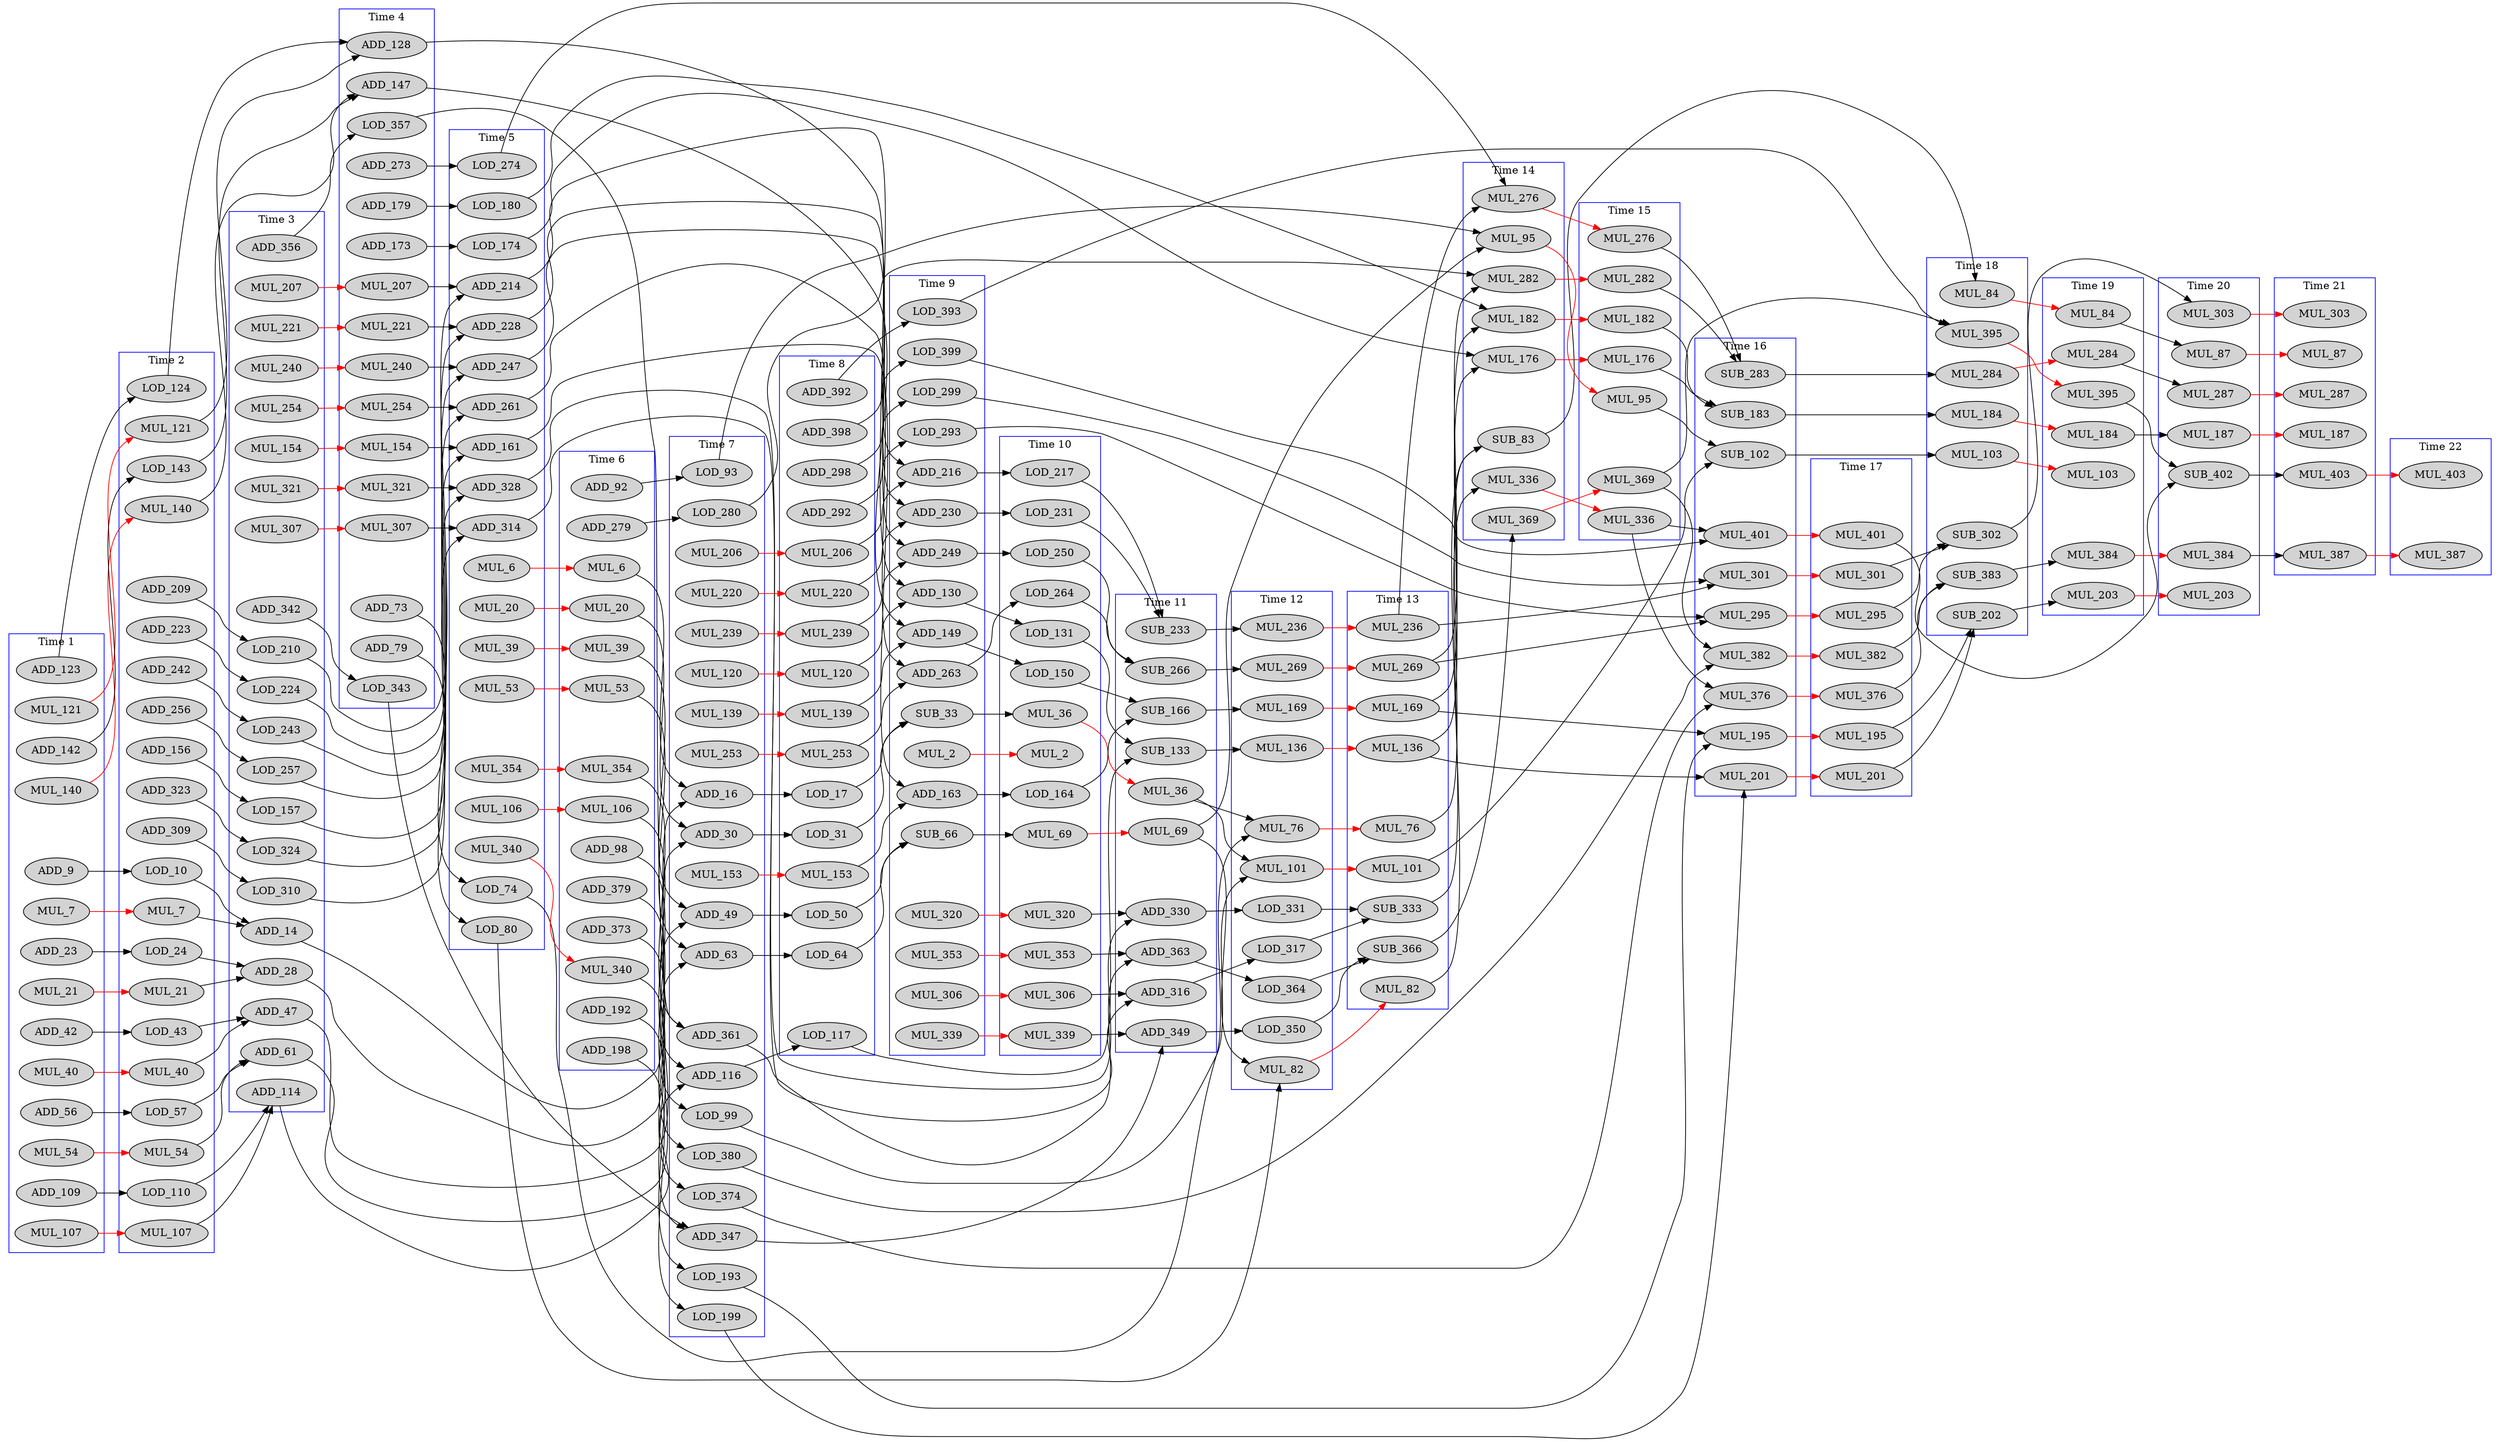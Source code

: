 digraph smooth_color_z_triangle_dfg__31 {
  rankdir = LR;
  newrank="true"
  subgraph cluster_1 {
    rank=same;
    node [style=filled];
    label = "Time 1";
    color = blue;
    pseudo_1 [style=invis];
    MUL_7_0 [label=MUL_7]
    ADD_9
    MUL_21_0 [label=MUL_21]
    ADD_23
    MUL_40_0 [label=MUL_40]
    ADD_42
    MUL_54_0 [label=MUL_54]
    ADD_56
    MUL_107_0 [label=MUL_107]
    ADD_109
    MUL_121_0 [label=MUL_121]
    ADD_123
    MUL_140_0 [label=MUL_140]
    ADD_142
  }
  subgraph cluster_2 {
    rank=same;
    node [style=filled];
    label = "Time 2";
    color = blue;
    pseudo_2 [style=invis];
    MUL_7_1 [label=MUL_7]
    LOD_10
    MUL_21_1 [label=MUL_21]
    LOD_24
    MUL_40_1 [label=MUL_40]
    LOD_43
    MUL_54_1 [label=MUL_54]
    LOD_57
    MUL_107_1 [label=MUL_107]
    LOD_110
    MUL_121_1 [label=MUL_121]
    LOD_124
    MUL_140_1 [label=MUL_140]
    LOD_143
    ADD_156
    ADD_209
    ADD_223
    ADD_242
    ADD_256
    ADD_309
    ADD_323
  }
  subgraph cluster_3 {
    rank=same;
    node [style=filled];
    label = "Time 3";
    color = blue;
    pseudo_3 [style=invis];
    ADD_14
    ADD_28
    ADD_47
    ADD_61
    ADD_114
    MUL_154_0 [label=MUL_154]
    LOD_157
    MUL_207_0 [label=MUL_207]
    LOD_210
    MUL_221_0 [label=MUL_221]
    LOD_224
    MUL_240_0 [label=MUL_240]
    LOD_243
    MUL_254_0 [label=MUL_254]
    LOD_257
    MUL_307_0 [label=MUL_307]
    LOD_310
    MUL_321_0 [label=MUL_321]
    LOD_324
    ADD_342
    ADD_356
  }
  subgraph cluster_4 {
    rank=same;
    node [style=filled];
    label = "Time 4";
    color = blue;
    pseudo_4 [style=invis];
    ADD_73
    ADD_79
    ADD_128
    ADD_147
    MUL_154_1 [label=MUL_154]
    ADD_173
    ADD_179
    MUL_207_1 [label=MUL_207]
    MUL_221_1 [label=MUL_221]
    MUL_240_1 [label=MUL_240]
    MUL_254_1 [label=MUL_254]
    ADD_273
    MUL_307_1 [label=MUL_307]
    MUL_321_1 [label=MUL_321]
    LOD_343
    LOD_357
  }
  subgraph cluster_5 {
    rank=same;
    node [style=filled];
    label = "Time 5";
    color = blue;
    pseudo_5 [style=invis];
    MUL_6_0 [label=MUL_6]
    MUL_20_0 [label=MUL_20]
    MUL_39_0 [label=MUL_39]
    MUL_53_0 [label=MUL_53]
    LOD_74
    LOD_80
    MUL_106_0 [label=MUL_106]
    ADD_161
    LOD_174
    LOD_180
    ADD_214
    ADD_228
    ADD_247
    ADD_261
    LOD_274
    ADD_314
    ADD_328
    MUL_340_0 [label=MUL_340]
    MUL_354_0 [label=MUL_354]
  }
  subgraph cluster_6 {
    rank=same;
    node [style=filled];
    label = "Time 6";
    color = blue;
    pseudo_6 [style=invis];
    MUL_6_1 [label=MUL_6]
    MUL_20_1 [label=MUL_20]
    MUL_39_1 [label=MUL_39]
    MUL_53_1 [label=MUL_53]
    ADD_92
    ADD_98
    MUL_106_1 [label=MUL_106]
    ADD_192
    ADD_198
    ADD_279
    MUL_340_1 [label=MUL_340]
    MUL_354_1 [label=MUL_354]
    ADD_373
    ADD_379
  }
  subgraph cluster_7 {
    rank=same;
    node [style=filled];
    label = "Time 7";
    color = blue;
    pseudo_7 [style=invis];
    ADD_16
    ADD_30
    ADD_49
    ADD_63
    LOD_93
    LOD_99
    ADD_116
    MUL_120_0 [label=MUL_120]
    MUL_139_0 [label=MUL_139]
    MUL_153_0 [label=MUL_153]
    LOD_193
    LOD_199
    MUL_206_0 [label=MUL_206]
    MUL_220_0 [label=MUL_220]
    MUL_239_0 [label=MUL_239]
    MUL_253_0 [label=MUL_253]
    LOD_280
    ADD_347
    ADD_361
    LOD_374
    LOD_380
  }
  subgraph cluster_8 {
    rank=same;
    node [style=filled];
    label = "Time 8";
    color = blue;
    pseudo_8 [style=invis];
    LOD_17
    LOD_31
    LOD_50
    LOD_64
    LOD_117
    MUL_120_1 [label=MUL_120]
    MUL_139_1 [label=MUL_139]
    MUL_153_1 [label=MUL_153]
    MUL_206_1 [label=MUL_206]
    MUL_220_1 [label=MUL_220]
    MUL_239_1 [label=MUL_239]
    MUL_253_1 [label=MUL_253]
    ADD_292
    ADD_298
    ADD_392
    ADD_398
  }
  subgraph cluster_9 {
    rank=same;
    node [style=filled];
    label = "Time 9";
    color = blue;
    pseudo_9 [style=invis];
    MUL_2_0 [label=MUL_2]
    SUB_33
    SUB_66
    ADD_130
    ADD_149
    ADD_163
    ADD_216
    ADD_230
    ADD_249
    ADD_263
    LOD_293
    LOD_299
    MUL_306_0 [label=MUL_306]
    MUL_320_0 [label=MUL_320]
    MUL_339_0 [label=MUL_339]
    MUL_353_0 [label=MUL_353]
    LOD_393
    LOD_399
  }
  subgraph cluster_10 {
    rank=same;
    node [style=filled];
    label = "Time 10";
    color = blue;
    pseudo_10 [style=invis];
    MUL_2_1 [label=MUL_2]
    MUL_36_0 [label=MUL_36]
    MUL_69_0 [label=MUL_69]
    LOD_131
    LOD_150
    LOD_164
    LOD_217
    LOD_231
    LOD_250
    LOD_264
    MUL_306_1 [label=MUL_306]
    MUL_320_1 [label=MUL_320]
    MUL_339_1 [label=MUL_339]
    MUL_353_1 [label=MUL_353]
  }
  subgraph cluster_11 {
    rank=same;
    node [style=filled];
    label = "Time 11";
    color = blue;
    pseudo_11 [style=invis];
    MUL_36_1 [label=MUL_36]
    MUL_69_1 [label=MUL_69]
    SUB_133
    SUB_166
    SUB_233
    SUB_266
    ADD_316
    ADD_330
    ADD_349
    ADD_363
  }
  subgraph cluster_12 {
    rank=same;
    node [style=filled];
    label = "Time 12";
    color = blue;
    pseudo_12 [style=invis];
    MUL_76_0 [label=MUL_76]
    MUL_82_0 [label=MUL_82]
    MUL_101_0 [label=MUL_101]
    MUL_136_0 [label=MUL_136]
    MUL_169_0 [label=MUL_169]
    MUL_236_0 [label=MUL_236]
    MUL_269_0 [label=MUL_269]
    LOD_317
    LOD_331
    LOD_350
    LOD_364
  }
  subgraph cluster_13 {
    rank=same;
    node [style=filled];
    label = "Time 13";
    color = blue;
    pseudo_13 [style=invis];
    MUL_76_1 [label=MUL_76]
    MUL_82_1 [label=MUL_82]
    MUL_101_1 [label=MUL_101]
    MUL_136_1 [label=MUL_136]
    MUL_169_1 [label=MUL_169]
    MUL_236_1 [label=MUL_236]
    MUL_269_1 [label=MUL_269]
    SUB_333
    SUB_366
  }
  subgraph cluster_14 {
    rank=same;
    node [style=filled];
    label = "Time 14";
    color = blue;
    pseudo_14 [style=invis];
    SUB_83
    MUL_95_0 [label=MUL_95]
    MUL_176_0 [label=MUL_176]
    MUL_182_0 [label=MUL_182]
    MUL_276_0 [label=MUL_276]
    MUL_282_0 [label=MUL_282]
    MUL_336_0 [label=MUL_336]
    MUL_369_0 [label=MUL_369]
  }
  subgraph cluster_15 {
    rank=same;
    node [style=filled];
    label = "Time 15";
    color = blue;
    pseudo_15 [style=invis];
    MUL_95_1 [label=MUL_95]
    MUL_176_1 [label=MUL_176]
    MUL_182_1 [label=MUL_182]
    MUL_276_1 [label=MUL_276]
    MUL_282_1 [label=MUL_282]
    MUL_336_1 [label=MUL_336]
    MUL_369_1 [label=MUL_369]
  }
  subgraph cluster_16 {
    rank=same;
    node [style=filled];
    label = "Time 16";
    color = blue;
    pseudo_16 [style=invis];
    SUB_102
    SUB_183
    MUL_195_0 [label=MUL_195]
    MUL_201_0 [label=MUL_201]
    SUB_283
    MUL_295_0 [label=MUL_295]
    MUL_301_0 [label=MUL_301]
    MUL_376_0 [label=MUL_376]
    MUL_382_0 [label=MUL_382]
    MUL_401_0 [label=MUL_401]
  }
  subgraph cluster_17 {
    rank=same;
    node [style=filled];
    label = "Time 17";
    color = blue;
    pseudo_17 [style=invis];
    MUL_195_1 [label=MUL_195]
    MUL_201_1 [label=MUL_201]
    MUL_295_1 [label=MUL_295]
    MUL_301_1 [label=MUL_301]
    MUL_376_1 [label=MUL_376]
    MUL_382_1 [label=MUL_382]
    MUL_401_1 [label=MUL_401]
  }
  subgraph cluster_18 {
    rank=same;
    node [style=filled];
    label = "Time 18";
    color = blue;
    pseudo_18 [style=invis];
    MUL_84_0 [label=MUL_84]
    MUL_103_0 [label=MUL_103]
    MUL_184_0 [label=MUL_184]
    SUB_202
    MUL_284_0 [label=MUL_284]
    SUB_302
    SUB_383
    MUL_395_0 [label=MUL_395]
  }
  subgraph cluster_19 {
    rank=same;
    node [style=filled];
    label = "Time 19";
    color = blue;
    pseudo_19 [style=invis];
    MUL_84_1 [label=MUL_84]
    MUL_103_1 [label=MUL_103]
    MUL_184_1 [label=MUL_184]
    MUL_203_0 [label=MUL_203]
    MUL_284_1 [label=MUL_284]
    MUL_384_0 [label=MUL_384]
    MUL_395_1 [label=MUL_395]
  }
  subgraph cluster_20 {
    rank=same;
    node [style=filled];
    label = "Time 20";
    color = blue;
    pseudo_20 [style=invis];
    MUL_87_0 [label=MUL_87]
    MUL_187_0 [label=MUL_187]
    MUL_203_1 [label=MUL_203]
    MUL_287_0 [label=MUL_287]
    MUL_303_0 [label=MUL_303]
    MUL_384_1 [label=MUL_384]
    SUB_402
  }
  subgraph cluster_21 {
    rank=same;
    node [style=filled];
    label = "Time 21";
    color = blue;
    pseudo_21 [style=invis];
    MUL_87_1 [label=MUL_87]
    MUL_187_1 [label=MUL_187]
    MUL_287_1 [label=MUL_287]
    MUL_303_1 [label=MUL_303]
    MUL_387_0 [label=MUL_387]
    MUL_403_0 [label=MUL_403]
  }
  subgraph cluster_22 {
    rank=same;
    node [style=filled];
    label = "Time 22";
    color = blue;
    pseudo_22 [style=invis];
    MUL_387_1 [label=MUL_387]
    MUL_403_1 [label=MUL_403]
  }
    pseudo_1->pseudo_2 [style=invis];
    pseudo_2->pseudo_3 [style=invis];
    pseudo_3->pseudo_4 [style=invis];
    pseudo_4->pseudo_5 [style=invis];
    pseudo_5->pseudo_6 [style=invis];
    pseudo_6->pseudo_7 [style=invis];
    pseudo_7->pseudo_8 [style=invis];
    pseudo_8->pseudo_9 [style=invis];
    pseudo_9->pseudo_10 [style=invis];
    pseudo_10->pseudo_11 [style=invis];
    pseudo_11->pseudo_12 [style=invis];
    pseudo_12->pseudo_13 [style=invis];
    pseudo_13->pseudo_14 [style=invis];
    pseudo_14->pseudo_15 [style=invis];
    pseudo_15->pseudo_16 [style=invis];
    pseudo_16->pseudo_17 [style=invis];
    pseudo_17->pseudo_18 [style=invis];
    pseudo_18->pseudo_19 [style=invis];
    pseudo_19->pseudo_20 [style=invis];
    pseudo_20->pseudo_21 [style=invis];
    pseudo_21->pseudo_22 [style=invis];
    MUL_2_0 -> MUL_2_1 [color=red];
    MUL_6_0 -> MUL_6_1 [color=red];
    MUL_7_0 -> MUL_7_1 [color=red];
    MUL_20_0 -> MUL_20_1 [color=red];
    MUL_21_0 -> MUL_21_1 [color=red];
    MUL_36_0 -> MUL_36_1 [color=red];
    MUL_39_0 -> MUL_39_1 [color=red];
    MUL_40_0 -> MUL_40_1 [color=red];
    MUL_53_0 -> MUL_53_1 [color=red];
    MUL_54_0 -> MUL_54_1 [color=red];
    MUL_69_0 -> MUL_69_1 [color=red];
    MUL_76_0 -> MUL_76_1 [color=red];
    MUL_82_0 -> MUL_82_1 [color=red];
    MUL_84_0 -> MUL_84_1 [color=red];
    MUL_87_0 -> MUL_87_1 [color=red];
    MUL_95_0 -> MUL_95_1 [color=red];
    MUL_101_0 -> MUL_101_1 [color=red];
    MUL_103_0 -> MUL_103_1 [color=red];
    MUL_106_0 -> MUL_106_1 [color=red];
    MUL_107_0 -> MUL_107_1 [color=red];
    MUL_120_0 -> MUL_120_1 [color=red];
    MUL_121_0 -> MUL_121_1 [color=red];
    MUL_136_0 -> MUL_136_1 [color=red];
    MUL_139_0 -> MUL_139_1 [color=red];
    MUL_140_0 -> MUL_140_1 [color=red];
    MUL_153_0 -> MUL_153_1 [color=red];
    MUL_154_0 -> MUL_154_1 [color=red];
    MUL_169_0 -> MUL_169_1 [color=red];
    MUL_176_0 -> MUL_176_1 [color=red];
    MUL_182_0 -> MUL_182_1 [color=red];
    MUL_184_0 -> MUL_184_1 [color=red];
    MUL_187_0 -> MUL_187_1 [color=red];
    MUL_195_0 -> MUL_195_1 [color=red];
    MUL_201_0 -> MUL_201_1 [color=red];
    MUL_203_0 -> MUL_203_1 [color=red];
    MUL_206_0 -> MUL_206_1 [color=red];
    MUL_207_0 -> MUL_207_1 [color=red];
    MUL_220_0 -> MUL_220_1 [color=red];
    MUL_221_0 -> MUL_221_1 [color=red];
    MUL_236_0 -> MUL_236_1 [color=red];
    MUL_239_0 -> MUL_239_1 [color=red];
    MUL_240_0 -> MUL_240_1 [color=red];
    MUL_253_0 -> MUL_253_1 [color=red];
    MUL_254_0 -> MUL_254_1 [color=red];
    MUL_269_0 -> MUL_269_1 [color=red];
    MUL_276_0 -> MUL_276_1 [color=red];
    MUL_282_0 -> MUL_282_1 [color=red];
    MUL_284_0 -> MUL_284_1 [color=red];
    MUL_287_0 -> MUL_287_1 [color=red];
    MUL_295_0 -> MUL_295_1 [color=red];
    MUL_301_0 -> MUL_301_1 [color=red];
    MUL_303_0 -> MUL_303_1 [color=red];
    MUL_306_0 -> MUL_306_1 [color=red];
    MUL_307_0 -> MUL_307_1 [color=red];
    MUL_320_0 -> MUL_320_1 [color=red];
    MUL_321_0 -> MUL_321_1 [color=red];
    MUL_336_0 -> MUL_336_1 [color=red];
    MUL_339_0 -> MUL_339_1 [color=red];
    MUL_340_0 -> MUL_340_1 [color=red];
    MUL_353_0 -> MUL_353_1 [color=red];
    MUL_354_0 -> MUL_354_1 [color=red];
    MUL_369_0 -> MUL_369_1 [color=red];
    MUL_376_0 -> MUL_376_1 [color=red];
    MUL_382_0 -> MUL_382_1 [color=red];
    MUL_384_0 -> MUL_384_1 [color=red];
    MUL_387_0 -> MUL_387_1 [color=red];
    MUL_395_0 -> MUL_395_1 [color=red];
    MUL_401_0 -> MUL_401_1 [color=red];
    MUL_403_0 -> MUL_403_1 [color=red];
    MUL_6_1 -> ADD_16 [ name = 2 ];
    MUL_7_1 -> ADD_14 [ name = 3 ];
    ADD_9 -> LOD_10 [ name = 5 ];
    LOD_10 -> ADD_14 [ name = 6 ];
    ADD_14 -> ADD_16 [ name = 7 ];
    ADD_16 -> LOD_17 [ name = 8 ];
    LOD_17 -> SUB_33 [ name = 9 ];
    MUL_20_1 -> ADD_30 [ name = 11 ];
    MUL_21_1 -> ADD_28 [ name = 12 ];
    ADD_23 -> LOD_24 [ name = 14 ];
    LOD_24 -> ADD_28 [ name = 15 ];
    ADD_28 -> ADD_30 [ name = 16 ];
    ADD_30 -> LOD_31 [ name = 17 ];
    LOD_31 -> SUB_33 [ name = 18 ];
    SUB_33 -> MUL_36_0 [ name = 19 ];
    MUL_36_1 -> MUL_76_0 [ name = 21 ];
    MUL_36_1 -> MUL_101_0 [ name = 22 ];
    MUL_39_1 -> ADD_49 [ name = 24 ];
    MUL_40_1 -> ADD_47 [ name = 25 ];
    ADD_42 -> LOD_43 [ name = 27 ];
    LOD_43 -> ADD_47 [ name = 28 ];
    ADD_47 -> ADD_49 [ name = 29 ];
    ADD_49 -> LOD_50 [ name = 30 ];
    LOD_50 -> SUB_66 [ name = 31 ];
    MUL_53_1 -> ADD_63 [ name = 33 ];
    MUL_54_1 -> ADD_61 [ name = 34 ];
    ADD_56 -> LOD_57 [ name = 36 ];
    LOD_57 -> ADD_61 [ name = 37 ];
    ADD_61 -> ADD_63 [ name = 38 ];
    ADD_63 -> LOD_64 [ name = 39 ];
    LOD_64 -> SUB_66 [ name = 40 ];
    SUB_66 -> MUL_69_0 [ name = 41 ];
    MUL_69_1 -> MUL_82_0 [ name = 43 ];
    MUL_69_1 -> MUL_95_0 [ name = 44 ];
    ADD_73 -> LOD_74 [ name = 47 ];
    LOD_74 -> MUL_76_0 [ name = 48 ];
    MUL_76_1 -> SUB_83 [ name = 49 ];
    ADD_79 -> LOD_80 [ name = 52 ];
    LOD_80 -> MUL_82_0 [ name = 53 ];
    MUL_82_1 -> SUB_83 [ name = 54 ];
    SUB_83 -> MUL_84_0 [ name = 55 ];
    MUL_84_1 -> MUL_87_0 [ name = 56 ];
    ADD_92 -> LOD_93 [ name = 60 ];
    LOD_93 -> MUL_95_0 [ name = 61 ];
    MUL_95_1 -> SUB_102 [ name = 62 ];
    ADD_98 -> LOD_99 [ name = 65 ];
    LOD_99 -> MUL_101_0 [ name = 66 ];
    MUL_101_1 -> SUB_102 [ name = 67 ];
    SUB_102 -> MUL_103_0 [ name = 68 ];
    MUL_106_1 -> ADD_116 [ name = 70 ];
    MUL_107_1 -> ADD_114 [ name = 71 ];
    ADD_109 -> LOD_110 [ name = 73 ];
    LOD_110 -> ADD_114 [ name = 74 ];
    ADD_114 -> ADD_116 [ name = 75 ];
    ADD_116 -> LOD_117 [ name = 76 ];
    LOD_117 -> SUB_133 [ name = 77 ];
    MUL_120_1 -> ADD_130 [ name = 79 ];
    MUL_121_1 -> ADD_128 [ name = 80 ];
    ADD_123 -> LOD_124 [ name = 82 ];
    LOD_124 -> ADD_128 [ name = 83 ];
    ADD_128 -> ADD_130 [ name = 84 ];
    ADD_130 -> LOD_131 [ name = 85 ];
    LOD_131 -> SUB_133 [ name = 86 ];
    SUB_133 -> MUL_136_0 [ name = 87 ];
    MUL_136_1 -> MUL_176_0 [ name = 89 ];
    MUL_136_1 -> MUL_201_0 [ name = 90 ];
    MUL_139_1 -> ADD_149 [ name = 92 ];
    MUL_140_1 -> ADD_147 [ name = 93 ];
    ADD_142 -> LOD_143 [ name = 95 ];
    LOD_143 -> ADD_147 [ name = 96 ];
    ADD_147 -> ADD_149 [ name = 97 ];
    ADD_149 -> LOD_150 [ name = 98 ];
    LOD_150 -> SUB_166 [ name = 99 ];
    MUL_153_1 -> ADD_163 [ name = 101 ];
    MUL_154_1 -> ADD_161 [ name = 102 ];
    ADD_156 -> LOD_157 [ name = 104 ];
    LOD_157 -> ADD_161 [ name = 105 ];
    ADD_161 -> ADD_163 [ name = 106 ];
    ADD_163 -> LOD_164 [ name = 107 ];
    LOD_164 -> SUB_166 [ name = 108 ];
    SUB_166 -> MUL_169_0 [ name = 109 ];
    MUL_169_1 -> MUL_182_0 [ name = 111 ];
    MUL_169_1 -> MUL_195_0 [ name = 112 ];
    ADD_173 -> LOD_174 [ name = 115 ];
    LOD_174 -> MUL_176_0 [ name = 116 ];
    MUL_176_1 -> SUB_183 [ name = 117 ];
    ADD_179 -> LOD_180 [ name = 120 ];
    LOD_180 -> MUL_182_0 [ name = 121 ];
    MUL_182_1 -> SUB_183 [ name = 122 ];
    SUB_183 -> MUL_184_0 [ name = 123 ];
    MUL_184_1 -> MUL_187_0 [ name = 124 ];
    ADD_192 -> LOD_193 [ name = 128 ];
    LOD_193 -> MUL_195_0 [ name = 129 ];
    MUL_195_1 -> SUB_202 [ name = 130 ];
    ADD_198 -> LOD_199 [ name = 133 ];
    LOD_199 -> MUL_201_0 [ name = 134 ];
    MUL_201_1 -> SUB_202 [ name = 135 ];
    SUB_202 -> MUL_203_0 [ name = 136 ];
    MUL_206_1 -> ADD_216 [ name = 138 ];
    MUL_207_1 -> ADD_214 [ name = 139 ];
    ADD_209 -> LOD_210 [ name = 141 ];
    LOD_210 -> ADD_214 [ name = 142 ];
    ADD_214 -> ADD_216 [ name = 143 ];
    ADD_216 -> LOD_217 [ name = 144 ];
    LOD_217 -> SUB_233 [ name = 145 ];
    MUL_220_1 -> ADD_230 [ name = 147 ];
    MUL_221_1 -> ADD_228 [ name = 148 ];
    ADD_223 -> LOD_224 [ name = 150 ];
    LOD_224 -> ADD_228 [ name = 151 ];
    ADD_228 -> ADD_230 [ name = 152 ];
    ADD_230 -> LOD_231 [ name = 153 ];
    LOD_231 -> SUB_233 [ name = 154 ];
    SUB_233 -> MUL_236_0 [ name = 155 ];
    MUL_236_1 -> MUL_276_0 [ name = 157 ];
    MUL_236_1 -> MUL_301_0 [ name = 158 ];
    MUL_239_1 -> ADD_249 [ name = 160 ];
    MUL_240_1 -> ADD_247 [ name = 161 ];
    ADD_242 -> LOD_243 [ name = 163 ];
    LOD_243 -> ADD_247 [ name = 164 ];
    ADD_247 -> ADD_249 [ name = 165 ];
    ADD_249 -> LOD_250 [ name = 166 ];
    LOD_250 -> SUB_266 [ name = 167 ];
    MUL_253_1 -> ADD_263 [ name = 169 ];
    MUL_254_1 -> ADD_261 [ name = 170 ];
    ADD_256 -> LOD_257 [ name = 172 ];
    LOD_257 -> ADD_261 [ name = 173 ];
    ADD_261 -> ADD_263 [ name = 174 ];
    ADD_263 -> LOD_264 [ name = 175 ];
    LOD_264 -> SUB_266 [ name = 176 ];
    SUB_266 -> MUL_269_0 [ name = 177 ];
    MUL_269_1 -> MUL_282_0 [ name = 179 ];
    MUL_269_1 -> MUL_295_0 [ name = 180 ];
    ADD_273 -> LOD_274 [ name = 183 ];
    LOD_274 -> MUL_276_0 [ name = 184 ];
    MUL_276_1 -> SUB_283 [ name = 185 ];
    ADD_279 -> LOD_280 [ name = 188 ];
    LOD_280 -> MUL_282_0 [ name = 189 ];
    MUL_282_1 -> SUB_283 [ name = 190 ];
    SUB_283 -> MUL_284_0 [ name = 191 ];
    MUL_284_1 -> MUL_287_0 [ name = 192 ];
    ADD_292 -> LOD_293 [ name = 196 ];
    LOD_293 -> MUL_295_0 [ name = 197 ];
    MUL_295_1 -> SUB_302 [ name = 198 ];
    ADD_298 -> LOD_299 [ name = 201 ];
    LOD_299 -> MUL_301_0 [ name = 202 ];
    MUL_301_1 -> SUB_302 [ name = 203 ];
    SUB_302 -> MUL_303_0 [ name = 204 ];
    MUL_306_1 -> ADD_316 [ name = 206 ];
    MUL_307_1 -> ADD_314 [ name = 207 ];
    ADD_309 -> LOD_310 [ name = 209 ];
    LOD_310 -> ADD_314 [ name = 210 ];
    ADD_314 -> ADD_316 [ name = 211 ];
    ADD_316 -> LOD_317 [ name = 212 ];
    LOD_317 -> SUB_333 [ name = 213 ];
    MUL_320_1 -> ADD_330 [ name = 215 ];
    MUL_321_1 -> ADD_328 [ name = 216 ];
    ADD_323 -> LOD_324 [ name = 218 ];
    LOD_324 -> ADD_328 [ name = 219 ];
    ADD_328 -> ADD_330 [ name = 220 ];
    ADD_330 -> LOD_331 [ name = 221 ];
    LOD_331 -> SUB_333 [ name = 222 ];
    SUB_333 -> MUL_336_0 [ name = 223 ];
    MUL_336_1 -> MUL_376_0 [ name = 225 ];
    MUL_336_1 -> MUL_401_0 [ name = 226 ];
    MUL_339_1 -> ADD_349 [ name = 228 ];
    MUL_340_1 -> ADD_347 [ name = 229 ];
    ADD_342 -> LOD_343 [ name = 231 ];
    LOD_343 -> ADD_347 [ name = 232 ];
    ADD_347 -> ADD_349 [ name = 233 ];
    ADD_349 -> LOD_350 [ name = 234 ];
    LOD_350 -> SUB_366 [ name = 235 ];
    MUL_353_1 -> ADD_363 [ name = 237 ];
    MUL_354_1 -> ADD_361 [ name = 238 ];
    ADD_356 -> LOD_357 [ name = 240 ];
    LOD_357 -> ADD_361 [ name = 241 ];
    ADD_361 -> ADD_363 [ name = 242 ];
    ADD_363 -> LOD_364 [ name = 243 ];
    LOD_364 -> SUB_366 [ name = 244 ];
    SUB_366 -> MUL_369_0 [ name = 245 ];
    MUL_369_1 -> MUL_382_0 [ name = 247 ];
    MUL_369_1 -> MUL_395_0 [ name = 248 ];
    ADD_373 -> LOD_374 [ name = 251 ];
    LOD_374 -> MUL_376_0 [ name = 252 ];
    MUL_376_1 -> SUB_383 [ name = 253 ];
    ADD_379 -> LOD_380 [ name = 256 ];
    LOD_380 -> MUL_382_0 [ name = 257 ];
    MUL_382_1 -> SUB_383 [ name = 258 ];
    SUB_383 -> MUL_384_0 [ name = 259 ];
    MUL_384_1 -> MUL_387_0 [ name = 260 ];
    ADD_392 -> LOD_393 [ name = 264 ];
    LOD_393 -> MUL_395_0 [ name = 265 ];
    MUL_395_1 -> SUB_402 [ name = 266 ];
    ADD_398 -> LOD_399 [ name = 269 ];
    LOD_399 -> MUL_401_0 [ name = 270 ];
    MUL_401_1 -> SUB_402 [ name = 271 ];
    SUB_402 -> MUL_403_0 [ name = 272 ];
}